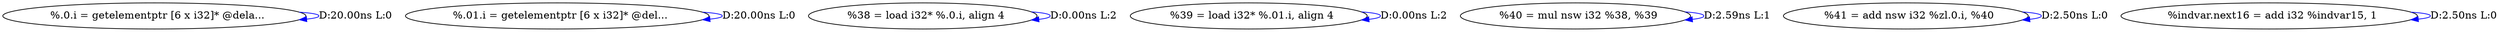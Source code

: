 digraph {
Node0x3154da0[label="  %.0.i = getelementptr [6 x i32]* @dela..."];
Node0x3154da0 -> Node0x3154da0[label="D:20.00ns L:0",color=blue];
Node0x3154e80[label="  %.01.i = getelementptr [6 x i32]* @del..."];
Node0x3154e80 -> Node0x3154e80[label="D:20.00ns L:0",color=blue];
Node0x3154f60[label="  %38 = load i32* %.0.i, align 4"];
Node0x3154f60 -> Node0x3154f60[label="D:0.00ns L:2",color=blue];
Node0x3151470[label="  %39 = load i32* %.01.i, align 4"];
Node0x3151470 -> Node0x3151470[label="D:0.00ns L:2",color=blue];
Node0x3155040[label="  %40 = mul nsw i32 %38, %39"];
Node0x3155040 -> Node0x3155040[label="D:2.59ns L:1",color=blue];
Node0x31551e0[label="  %41 = add nsw i32 %zl.0.i, %40"];
Node0x31551e0 -> Node0x31551e0[label="D:2.50ns L:0",color=blue];
Node0x31552c0[label="  %indvar.next16 = add i32 %indvar15, 1"];
Node0x31552c0 -> Node0x31552c0[label="D:2.50ns L:0",color=blue];
}
